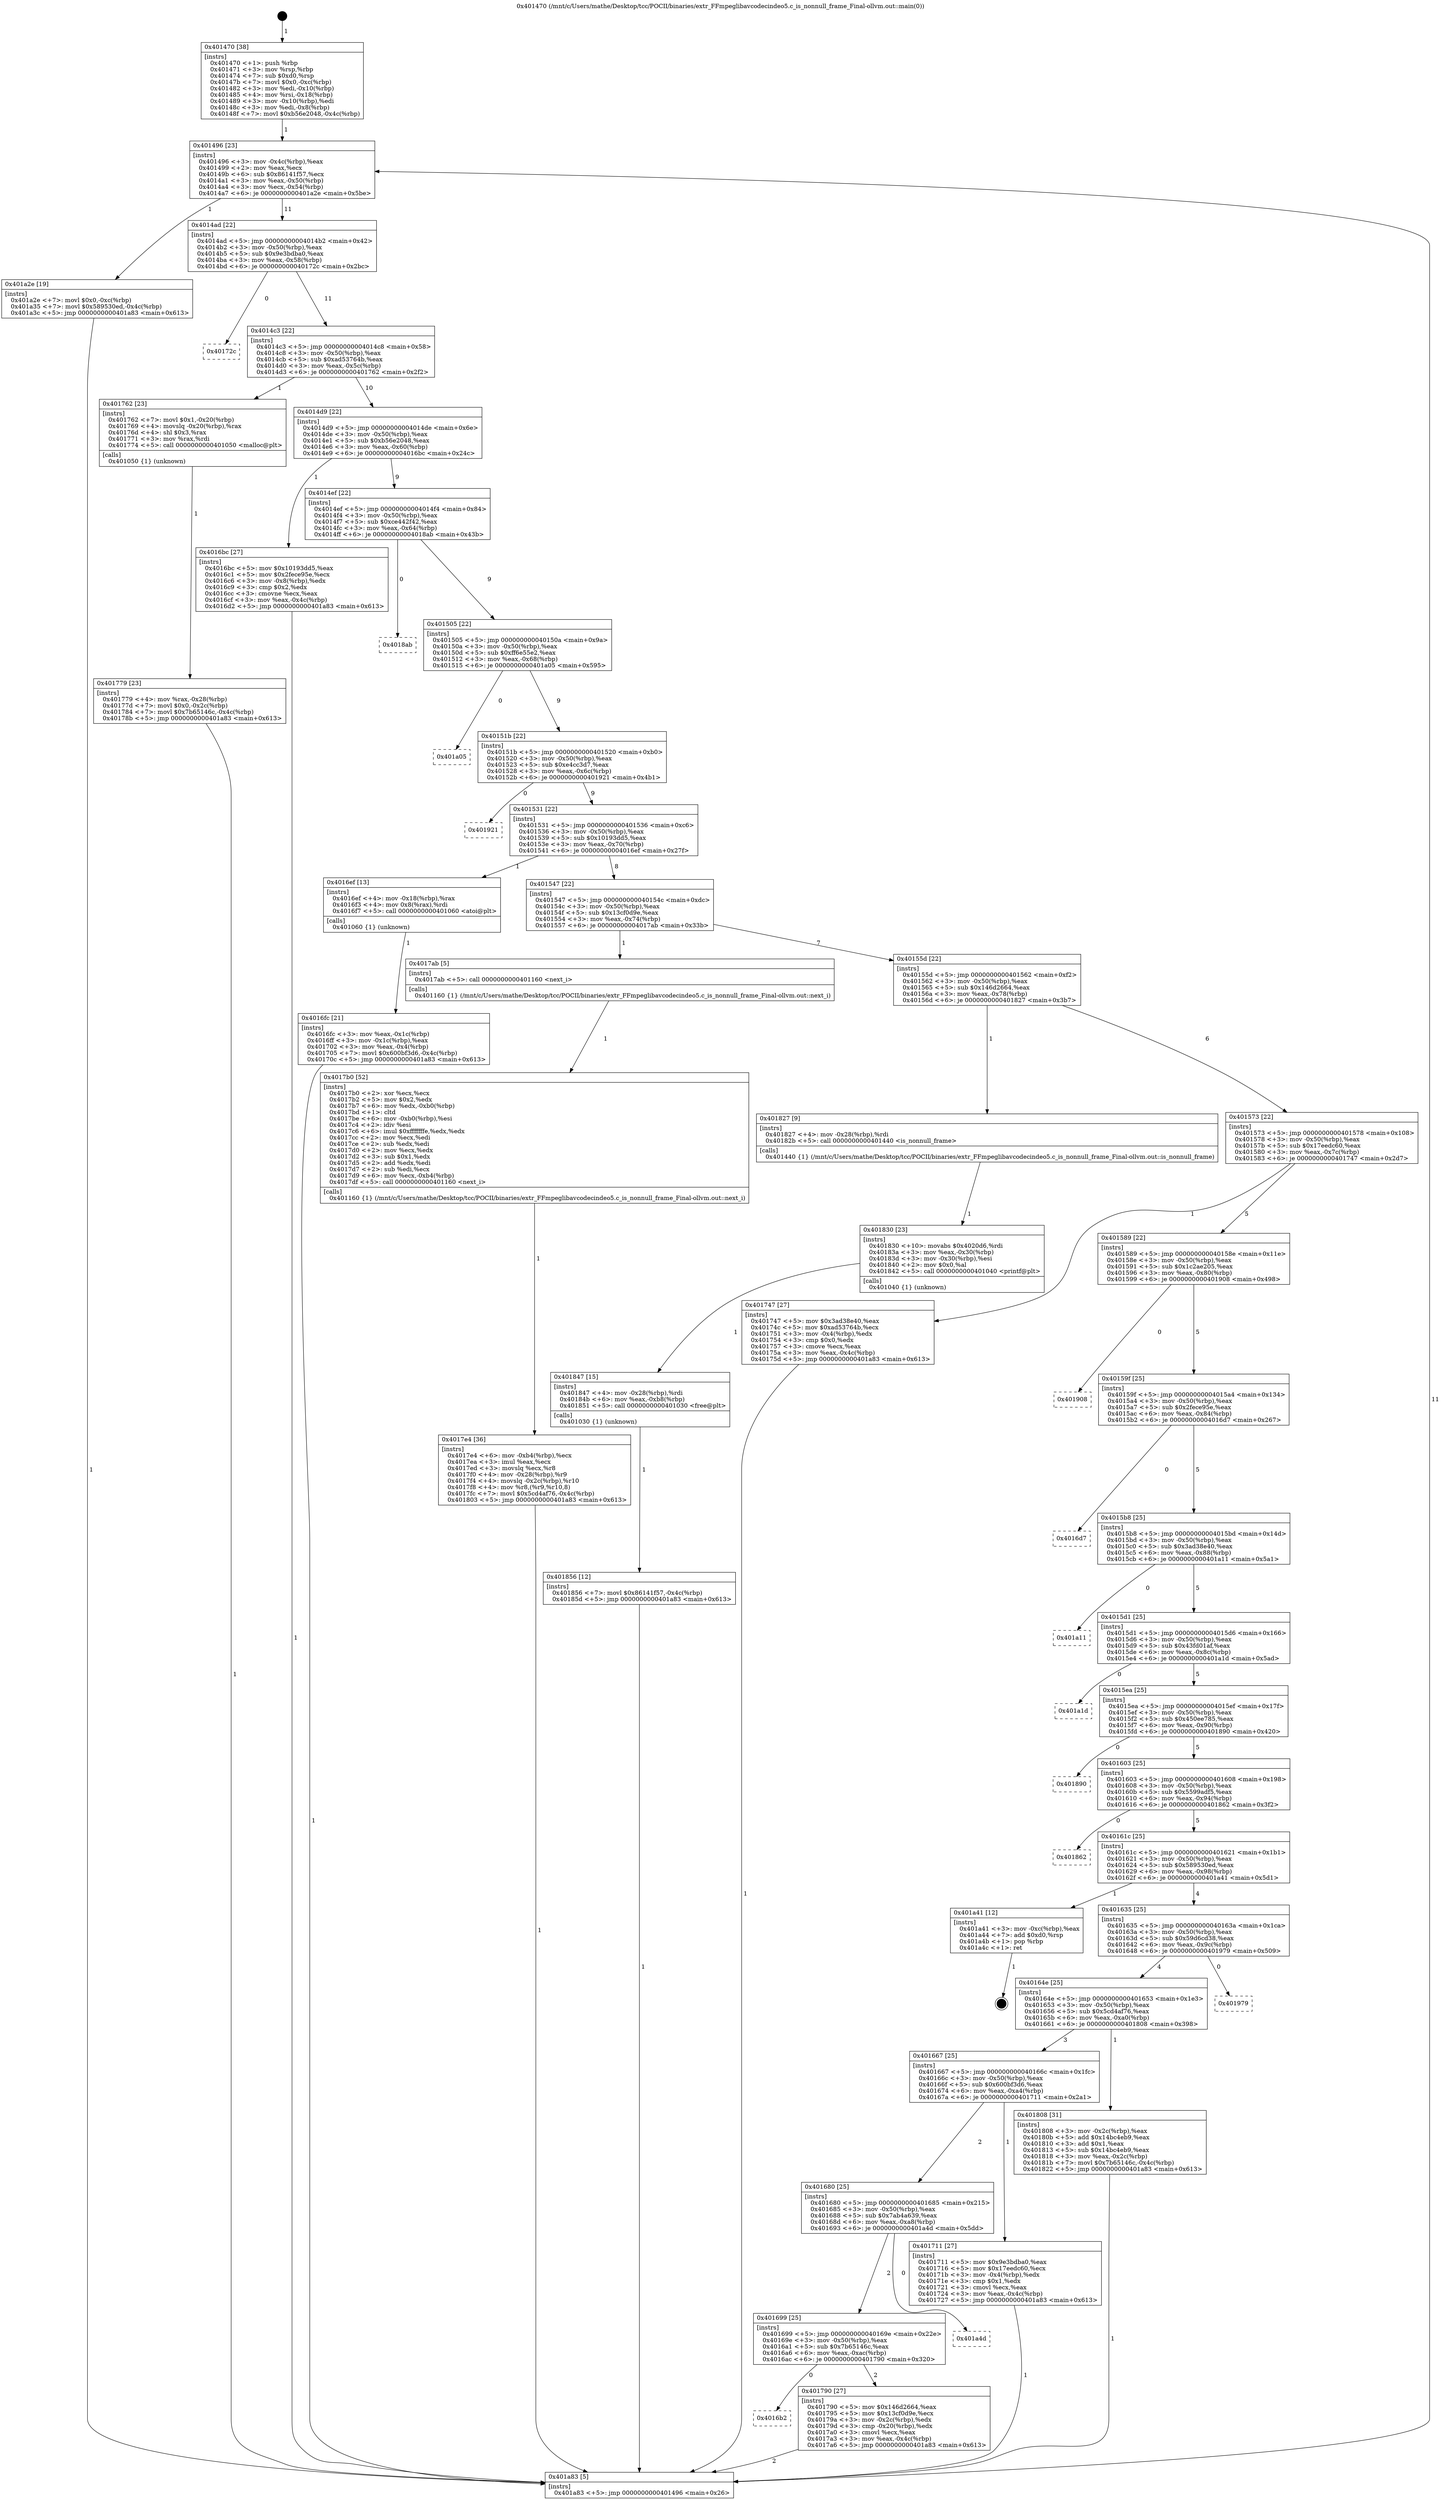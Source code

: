 digraph "0x401470" {
  label = "0x401470 (/mnt/c/Users/mathe/Desktop/tcc/POCII/binaries/extr_FFmpeglibavcodecindeo5.c_is_nonnull_frame_Final-ollvm.out::main(0))"
  labelloc = "t"
  node[shape=record]

  Entry [label="",width=0.3,height=0.3,shape=circle,fillcolor=black,style=filled]
  "0x401496" [label="{
     0x401496 [23]\l
     | [instrs]\l
     &nbsp;&nbsp;0x401496 \<+3\>: mov -0x4c(%rbp),%eax\l
     &nbsp;&nbsp;0x401499 \<+2\>: mov %eax,%ecx\l
     &nbsp;&nbsp;0x40149b \<+6\>: sub $0x86141f57,%ecx\l
     &nbsp;&nbsp;0x4014a1 \<+3\>: mov %eax,-0x50(%rbp)\l
     &nbsp;&nbsp;0x4014a4 \<+3\>: mov %ecx,-0x54(%rbp)\l
     &nbsp;&nbsp;0x4014a7 \<+6\>: je 0000000000401a2e \<main+0x5be\>\l
  }"]
  "0x401a2e" [label="{
     0x401a2e [19]\l
     | [instrs]\l
     &nbsp;&nbsp;0x401a2e \<+7\>: movl $0x0,-0xc(%rbp)\l
     &nbsp;&nbsp;0x401a35 \<+7\>: movl $0x589530ed,-0x4c(%rbp)\l
     &nbsp;&nbsp;0x401a3c \<+5\>: jmp 0000000000401a83 \<main+0x613\>\l
  }"]
  "0x4014ad" [label="{
     0x4014ad [22]\l
     | [instrs]\l
     &nbsp;&nbsp;0x4014ad \<+5\>: jmp 00000000004014b2 \<main+0x42\>\l
     &nbsp;&nbsp;0x4014b2 \<+3\>: mov -0x50(%rbp),%eax\l
     &nbsp;&nbsp;0x4014b5 \<+5\>: sub $0x9e3bdba0,%eax\l
     &nbsp;&nbsp;0x4014ba \<+3\>: mov %eax,-0x58(%rbp)\l
     &nbsp;&nbsp;0x4014bd \<+6\>: je 000000000040172c \<main+0x2bc\>\l
  }"]
  Exit [label="",width=0.3,height=0.3,shape=circle,fillcolor=black,style=filled,peripheries=2]
  "0x40172c" [label="{
     0x40172c\l
  }", style=dashed]
  "0x4014c3" [label="{
     0x4014c3 [22]\l
     | [instrs]\l
     &nbsp;&nbsp;0x4014c3 \<+5\>: jmp 00000000004014c8 \<main+0x58\>\l
     &nbsp;&nbsp;0x4014c8 \<+3\>: mov -0x50(%rbp),%eax\l
     &nbsp;&nbsp;0x4014cb \<+5\>: sub $0xad53764b,%eax\l
     &nbsp;&nbsp;0x4014d0 \<+3\>: mov %eax,-0x5c(%rbp)\l
     &nbsp;&nbsp;0x4014d3 \<+6\>: je 0000000000401762 \<main+0x2f2\>\l
  }"]
  "0x401856" [label="{
     0x401856 [12]\l
     | [instrs]\l
     &nbsp;&nbsp;0x401856 \<+7\>: movl $0x86141f57,-0x4c(%rbp)\l
     &nbsp;&nbsp;0x40185d \<+5\>: jmp 0000000000401a83 \<main+0x613\>\l
  }"]
  "0x401762" [label="{
     0x401762 [23]\l
     | [instrs]\l
     &nbsp;&nbsp;0x401762 \<+7\>: movl $0x1,-0x20(%rbp)\l
     &nbsp;&nbsp;0x401769 \<+4\>: movslq -0x20(%rbp),%rax\l
     &nbsp;&nbsp;0x40176d \<+4\>: shl $0x3,%rax\l
     &nbsp;&nbsp;0x401771 \<+3\>: mov %rax,%rdi\l
     &nbsp;&nbsp;0x401774 \<+5\>: call 0000000000401050 \<malloc@plt\>\l
     | [calls]\l
     &nbsp;&nbsp;0x401050 \{1\} (unknown)\l
  }"]
  "0x4014d9" [label="{
     0x4014d9 [22]\l
     | [instrs]\l
     &nbsp;&nbsp;0x4014d9 \<+5\>: jmp 00000000004014de \<main+0x6e\>\l
     &nbsp;&nbsp;0x4014de \<+3\>: mov -0x50(%rbp),%eax\l
     &nbsp;&nbsp;0x4014e1 \<+5\>: sub $0xb56e2048,%eax\l
     &nbsp;&nbsp;0x4014e6 \<+3\>: mov %eax,-0x60(%rbp)\l
     &nbsp;&nbsp;0x4014e9 \<+6\>: je 00000000004016bc \<main+0x24c\>\l
  }"]
  "0x401847" [label="{
     0x401847 [15]\l
     | [instrs]\l
     &nbsp;&nbsp;0x401847 \<+4\>: mov -0x28(%rbp),%rdi\l
     &nbsp;&nbsp;0x40184b \<+6\>: mov %eax,-0xb8(%rbp)\l
     &nbsp;&nbsp;0x401851 \<+5\>: call 0000000000401030 \<free@plt\>\l
     | [calls]\l
     &nbsp;&nbsp;0x401030 \{1\} (unknown)\l
  }"]
  "0x4016bc" [label="{
     0x4016bc [27]\l
     | [instrs]\l
     &nbsp;&nbsp;0x4016bc \<+5\>: mov $0x10193dd5,%eax\l
     &nbsp;&nbsp;0x4016c1 \<+5\>: mov $0x2fece95e,%ecx\l
     &nbsp;&nbsp;0x4016c6 \<+3\>: mov -0x8(%rbp),%edx\l
     &nbsp;&nbsp;0x4016c9 \<+3\>: cmp $0x2,%edx\l
     &nbsp;&nbsp;0x4016cc \<+3\>: cmovne %ecx,%eax\l
     &nbsp;&nbsp;0x4016cf \<+3\>: mov %eax,-0x4c(%rbp)\l
     &nbsp;&nbsp;0x4016d2 \<+5\>: jmp 0000000000401a83 \<main+0x613\>\l
  }"]
  "0x4014ef" [label="{
     0x4014ef [22]\l
     | [instrs]\l
     &nbsp;&nbsp;0x4014ef \<+5\>: jmp 00000000004014f4 \<main+0x84\>\l
     &nbsp;&nbsp;0x4014f4 \<+3\>: mov -0x50(%rbp),%eax\l
     &nbsp;&nbsp;0x4014f7 \<+5\>: sub $0xce442f42,%eax\l
     &nbsp;&nbsp;0x4014fc \<+3\>: mov %eax,-0x64(%rbp)\l
     &nbsp;&nbsp;0x4014ff \<+6\>: je 00000000004018ab \<main+0x43b\>\l
  }"]
  "0x401a83" [label="{
     0x401a83 [5]\l
     | [instrs]\l
     &nbsp;&nbsp;0x401a83 \<+5\>: jmp 0000000000401496 \<main+0x26\>\l
  }"]
  "0x401470" [label="{
     0x401470 [38]\l
     | [instrs]\l
     &nbsp;&nbsp;0x401470 \<+1\>: push %rbp\l
     &nbsp;&nbsp;0x401471 \<+3\>: mov %rsp,%rbp\l
     &nbsp;&nbsp;0x401474 \<+7\>: sub $0xd0,%rsp\l
     &nbsp;&nbsp;0x40147b \<+7\>: movl $0x0,-0xc(%rbp)\l
     &nbsp;&nbsp;0x401482 \<+3\>: mov %edi,-0x10(%rbp)\l
     &nbsp;&nbsp;0x401485 \<+4\>: mov %rsi,-0x18(%rbp)\l
     &nbsp;&nbsp;0x401489 \<+3\>: mov -0x10(%rbp),%edi\l
     &nbsp;&nbsp;0x40148c \<+3\>: mov %edi,-0x8(%rbp)\l
     &nbsp;&nbsp;0x40148f \<+7\>: movl $0xb56e2048,-0x4c(%rbp)\l
  }"]
  "0x401830" [label="{
     0x401830 [23]\l
     | [instrs]\l
     &nbsp;&nbsp;0x401830 \<+10\>: movabs $0x4020d6,%rdi\l
     &nbsp;&nbsp;0x40183a \<+3\>: mov %eax,-0x30(%rbp)\l
     &nbsp;&nbsp;0x40183d \<+3\>: mov -0x30(%rbp),%esi\l
     &nbsp;&nbsp;0x401840 \<+2\>: mov $0x0,%al\l
     &nbsp;&nbsp;0x401842 \<+5\>: call 0000000000401040 \<printf@plt\>\l
     | [calls]\l
     &nbsp;&nbsp;0x401040 \{1\} (unknown)\l
  }"]
  "0x4018ab" [label="{
     0x4018ab\l
  }", style=dashed]
  "0x401505" [label="{
     0x401505 [22]\l
     | [instrs]\l
     &nbsp;&nbsp;0x401505 \<+5\>: jmp 000000000040150a \<main+0x9a\>\l
     &nbsp;&nbsp;0x40150a \<+3\>: mov -0x50(%rbp),%eax\l
     &nbsp;&nbsp;0x40150d \<+5\>: sub $0xff6e55e2,%eax\l
     &nbsp;&nbsp;0x401512 \<+3\>: mov %eax,-0x68(%rbp)\l
     &nbsp;&nbsp;0x401515 \<+6\>: je 0000000000401a05 \<main+0x595\>\l
  }"]
  "0x4017e4" [label="{
     0x4017e4 [36]\l
     | [instrs]\l
     &nbsp;&nbsp;0x4017e4 \<+6\>: mov -0xb4(%rbp),%ecx\l
     &nbsp;&nbsp;0x4017ea \<+3\>: imul %eax,%ecx\l
     &nbsp;&nbsp;0x4017ed \<+3\>: movslq %ecx,%r8\l
     &nbsp;&nbsp;0x4017f0 \<+4\>: mov -0x28(%rbp),%r9\l
     &nbsp;&nbsp;0x4017f4 \<+4\>: movslq -0x2c(%rbp),%r10\l
     &nbsp;&nbsp;0x4017f8 \<+4\>: mov %r8,(%r9,%r10,8)\l
     &nbsp;&nbsp;0x4017fc \<+7\>: movl $0x5cd4af76,-0x4c(%rbp)\l
     &nbsp;&nbsp;0x401803 \<+5\>: jmp 0000000000401a83 \<main+0x613\>\l
  }"]
  "0x401a05" [label="{
     0x401a05\l
  }", style=dashed]
  "0x40151b" [label="{
     0x40151b [22]\l
     | [instrs]\l
     &nbsp;&nbsp;0x40151b \<+5\>: jmp 0000000000401520 \<main+0xb0\>\l
     &nbsp;&nbsp;0x401520 \<+3\>: mov -0x50(%rbp),%eax\l
     &nbsp;&nbsp;0x401523 \<+5\>: sub $0xe4cc3d7,%eax\l
     &nbsp;&nbsp;0x401528 \<+3\>: mov %eax,-0x6c(%rbp)\l
     &nbsp;&nbsp;0x40152b \<+6\>: je 0000000000401921 \<main+0x4b1\>\l
  }"]
  "0x4017b0" [label="{
     0x4017b0 [52]\l
     | [instrs]\l
     &nbsp;&nbsp;0x4017b0 \<+2\>: xor %ecx,%ecx\l
     &nbsp;&nbsp;0x4017b2 \<+5\>: mov $0x2,%edx\l
     &nbsp;&nbsp;0x4017b7 \<+6\>: mov %edx,-0xb0(%rbp)\l
     &nbsp;&nbsp;0x4017bd \<+1\>: cltd\l
     &nbsp;&nbsp;0x4017be \<+6\>: mov -0xb0(%rbp),%esi\l
     &nbsp;&nbsp;0x4017c4 \<+2\>: idiv %esi\l
     &nbsp;&nbsp;0x4017c6 \<+6\>: imul $0xfffffffe,%edx,%edx\l
     &nbsp;&nbsp;0x4017cc \<+2\>: mov %ecx,%edi\l
     &nbsp;&nbsp;0x4017ce \<+2\>: sub %edx,%edi\l
     &nbsp;&nbsp;0x4017d0 \<+2\>: mov %ecx,%edx\l
     &nbsp;&nbsp;0x4017d2 \<+3\>: sub $0x1,%edx\l
     &nbsp;&nbsp;0x4017d5 \<+2\>: add %edx,%edi\l
     &nbsp;&nbsp;0x4017d7 \<+2\>: sub %edi,%ecx\l
     &nbsp;&nbsp;0x4017d9 \<+6\>: mov %ecx,-0xb4(%rbp)\l
     &nbsp;&nbsp;0x4017df \<+5\>: call 0000000000401160 \<next_i\>\l
     | [calls]\l
     &nbsp;&nbsp;0x401160 \{1\} (/mnt/c/Users/mathe/Desktop/tcc/POCII/binaries/extr_FFmpeglibavcodecindeo5.c_is_nonnull_frame_Final-ollvm.out::next_i)\l
  }"]
  "0x401921" [label="{
     0x401921\l
  }", style=dashed]
  "0x401531" [label="{
     0x401531 [22]\l
     | [instrs]\l
     &nbsp;&nbsp;0x401531 \<+5\>: jmp 0000000000401536 \<main+0xc6\>\l
     &nbsp;&nbsp;0x401536 \<+3\>: mov -0x50(%rbp),%eax\l
     &nbsp;&nbsp;0x401539 \<+5\>: sub $0x10193dd5,%eax\l
     &nbsp;&nbsp;0x40153e \<+3\>: mov %eax,-0x70(%rbp)\l
     &nbsp;&nbsp;0x401541 \<+6\>: je 00000000004016ef \<main+0x27f\>\l
  }"]
  "0x4016b2" [label="{
     0x4016b2\l
  }", style=dashed]
  "0x4016ef" [label="{
     0x4016ef [13]\l
     | [instrs]\l
     &nbsp;&nbsp;0x4016ef \<+4\>: mov -0x18(%rbp),%rax\l
     &nbsp;&nbsp;0x4016f3 \<+4\>: mov 0x8(%rax),%rdi\l
     &nbsp;&nbsp;0x4016f7 \<+5\>: call 0000000000401060 \<atoi@plt\>\l
     | [calls]\l
     &nbsp;&nbsp;0x401060 \{1\} (unknown)\l
  }"]
  "0x401547" [label="{
     0x401547 [22]\l
     | [instrs]\l
     &nbsp;&nbsp;0x401547 \<+5\>: jmp 000000000040154c \<main+0xdc\>\l
     &nbsp;&nbsp;0x40154c \<+3\>: mov -0x50(%rbp),%eax\l
     &nbsp;&nbsp;0x40154f \<+5\>: sub $0x13cf0d9e,%eax\l
     &nbsp;&nbsp;0x401554 \<+3\>: mov %eax,-0x74(%rbp)\l
     &nbsp;&nbsp;0x401557 \<+6\>: je 00000000004017ab \<main+0x33b\>\l
  }"]
  "0x4016fc" [label="{
     0x4016fc [21]\l
     | [instrs]\l
     &nbsp;&nbsp;0x4016fc \<+3\>: mov %eax,-0x1c(%rbp)\l
     &nbsp;&nbsp;0x4016ff \<+3\>: mov -0x1c(%rbp),%eax\l
     &nbsp;&nbsp;0x401702 \<+3\>: mov %eax,-0x4(%rbp)\l
     &nbsp;&nbsp;0x401705 \<+7\>: movl $0x600bf3d6,-0x4c(%rbp)\l
     &nbsp;&nbsp;0x40170c \<+5\>: jmp 0000000000401a83 \<main+0x613\>\l
  }"]
  "0x401790" [label="{
     0x401790 [27]\l
     | [instrs]\l
     &nbsp;&nbsp;0x401790 \<+5\>: mov $0x146d2664,%eax\l
     &nbsp;&nbsp;0x401795 \<+5\>: mov $0x13cf0d9e,%ecx\l
     &nbsp;&nbsp;0x40179a \<+3\>: mov -0x2c(%rbp),%edx\l
     &nbsp;&nbsp;0x40179d \<+3\>: cmp -0x20(%rbp),%edx\l
     &nbsp;&nbsp;0x4017a0 \<+3\>: cmovl %ecx,%eax\l
     &nbsp;&nbsp;0x4017a3 \<+3\>: mov %eax,-0x4c(%rbp)\l
     &nbsp;&nbsp;0x4017a6 \<+5\>: jmp 0000000000401a83 \<main+0x613\>\l
  }"]
  "0x4017ab" [label="{
     0x4017ab [5]\l
     | [instrs]\l
     &nbsp;&nbsp;0x4017ab \<+5\>: call 0000000000401160 \<next_i\>\l
     | [calls]\l
     &nbsp;&nbsp;0x401160 \{1\} (/mnt/c/Users/mathe/Desktop/tcc/POCII/binaries/extr_FFmpeglibavcodecindeo5.c_is_nonnull_frame_Final-ollvm.out::next_i)\l
  }"]
  "0x40155d" [label="{
     0x40155d [22]\l
     | [instrs]\l
     &nbsp;&nbsp;0x40155d \<+5\>: jmp 0000000000401562 \<main+0xf2\>\l
     &nbsp;&nbsp;0x401562 \<+3\>: mov -0x50(%rbp),%eax\l
     &nbsp;&nbsp;0x401565 \<+5\>: sub $0x146d2664,%eax\l
     &nbsp;&nbsp;0x40156a \<+3\>: mov %eax,-0x78(%rbp)\l
     &nbsp;&nbsp;0x40156d \<+6\>: je 0000000000401827 \<main+0x3b7\>\l
  }"]
  "0x401699" [label="{
     0x401699 [25]\l
     | [instrs]\l
     &nbsp;&nbsp;0x401699 \<+5\>: jmp 000000000040169e \<main+0x22e\>\l
     &nbsp;&nbsp;0x40169e \<+3\>: mov -0x50(%rbp),%eax\l
     &nbsp;&nbsp;0x4016a1 \<+5\>: sub $0x7b65146c,%eax\l
     &nbsp;&nbsp;0x4016a6 \<+6\>: mov %eax,-0xac(%rbp)\l
     &nbsp;&nbsp;0x4016ac \<+6\>: je 0000000000401790 \<main+0x320\>\l
  }"]
  "0x401827" [label="{
     0x401827 [9]\l
     | [instrs]\l
     &nbsp;&nbsp;0x401827 \<+4\>: mov -0x28(%rbp),%rdi\l
     &nbsp;&nbsp;0x40182b \<+5\>: call 0000000000401440 \<is_nonnull_frame\>\l
     | [calls]\l
     &nbsp;&nbsp;0x401440 \{1\} (/mnt/c/Users/mathe/Desktop/tcc/POCII/binaries/extr_FFmpeglibavcodecindeo5.c_is_nonnull_frame_Final-ollvm.out::is_nonnull_frame)\l
  }"]
  "0x401573" [label="{
     0x401573 [22]\l
     | [instrs]\l
     &nbsp;&nbsp;0x401573 \<+5\>: jmp 0000000000401578 \<main+0x108\>\l
     &nbsp;&nbsp;0x401578 \<+3\>: mov -0x50(%rbp),%eax\l
     &nbsp;&nbsp;0x40157b \<+5\>: sub $0x17eedc60,%eax\l
     &nbsp;&nbsp;0x401580 \<+3\>: mov %eax,-0x7c(%rbp)\l
     &nbsp;&nbsp;0x401583 \<+6\>: je 0000000000401747 \<main+0x2d7\>\l
  }"]
  "0x401a4d" [label="{
     0x401a4d\l
  }", style=dashed]
  "0x401747" [label="{
     0x401747 [27]\l
     | [instrs]\l
     &nbsp;&nbsp;0x401747 \<+5\>: mov $0x3ad38e40,%eax\l
     &nbsp;&nbsp;0x40174c \<+5\>: mov $0xad53764b,%ecx\l
     &nbsp;&nbsp;0x401751 \<+3\>: mov -0x4(%rbp),%edx\l
     &nbsp;&nbsp;0x401754 \<+3\>: cmp $0x0,%edx\l
     &nbsp;&nbsp;0x401757 \<+3\>: cmove %ecx,%eax\l
     &nbsp;&nbsp;0x40175a \<+3\>: mov %eax,-0x4c(%rbp)\l
     &nbsp;&nbsp;0x40175d \<+5\>: jmp 0000000000401a83 \<main+0x613\>\l
  }"]
  "0x401589" [label="{
     0x401589 [22]\l
     | [instrs]\l
     &nbsp;&nbsp;0x401589 \<+5\>: jmp 000000000040158e \<main+0x11e\>\l
     &nbsp;&nbsp;0x40158e \<+3\>: mov -0x50(%rbp),%eax\l
     &nbsp;&nbsp;0x401591 \<+5\>: sub $0x1c2ae205,%eax\l
     &nbsp;&nbsp;0x401596 \<+3\>: mov %eax,-0x80(%rbp)\l
     &nbsp;&nbsp;0x401599 \<+6\>: je 0000000000401908 \<main+0x498\>\l
  }"]
  "0x401779" [label="{
     0x401779 [23]\l
     | [instrs]\l
     &nbsp;&nbsp;0x401779 \<+4\>: mov %rax,-0x28(%rbp)\l
     &nbsp;&nbsp;0x40177d \<+7\>: movl $0x0,-0x2c(%rbp)\l
     &nbsp;&nbsp;0x401784 \<+7\>: movl $0x7b65146c,-0x4c(%rbp)\l
     &nbsp;&nbsp;0x40178b \<+5\>: jmp 0000000000401a83 \<main+0x613\>\l
  }"]
  "0x401908" [label="{
     0x401908\l
  }", style=dashed]
  "0x40159f" [label="{
     0x40159f [25]\l
     | [instrs]\l
     &nbsp;&nbsp;0x40159f \<+5\>: jmp 00000000004015a4 \<main+0x134\>\l
     &nbsp;&nbsp;0x4015a4 \<+3\>: mov -0x50(%rbp),%eax\l
     &nbsp;&nbsp;0x4015a7 \<+5\>: sub $0x2fece95e,%eax\l
     &nbsp;&nbsp;0x4015ac \<+6\>: mov %eax,-0x84(%rbp)\l
     &nbsp;&nbsp;0x4015b2 \<+6\>: je 00000000004016d7 \<main+0x267\>\l
  }"]
  "0x401680" [label="{
     0x401680 [25]\l
     | [instrs]\l
     &nbsp;&nbsp;0x401680 \<+5\>: jmp 0000000000401685 \<main+0x215\>\l
     &nbsp;&nbsp;0x401685 \<+3\>: mov -0x50(%rbp),%eax\l
     &nbsp;&nbsp;0x401688 \<+5\>: sub $0x7ab4a639,%eax\l
     &nbsp;&nbsp;0x40168d \<+6\>: mov %eax,-0xa8(%rbp)\l
     &nbsp;&nbsp;0x401693 \<+6\>: je 0000000000401a4d \<main+0x5dd\>\l
  }"]
  "0x4016d7" [label="{
     0x4016d7\l
  }", style=dashed]
  "0x4015b8" [label="{
     0x4015b8 [25]\l
     | [instrs]\l
     &nbsp;&nbsp;0x4015b8 \<+5\>: jmp 00000000004015bd \<main+0x14d\>\l
     &nbsp;&nbsp;0x4015bd \<+3\>: mov -0x50(%rbp),%eax\l
     &nbsp;&nbsp;0x4015c0 \<+5\>: sub $0x3ad38e40,%eax\l
     &nbsp;&nbsp;0x4015c5 \<+6\>: mov %eax,-0x88(%rbp)\l
     &nbsp;&nbsp;0x4015cb \<+6\>: je 0000000000401a11 \<main+0x5a1\>\l
  }"]
  "0x401711" [label="{
     0x401711 [27]\l
     | [instrs]\l
     &nbsp;&nbsp;0x401711 \<+5\>: mov $0x9e3bdba0,%eax\l
     &nbsp;&nbsp;0x401716 \<+5\>: mov $0x17eedc60,%ecx\l
     &nbsp;&nbsp;0x40171b \<+3\>: mov -0x4(%rbp),%edx\l
     &nbsp;&nbsp;0x40171e \<+3\>: cmp $0x1,%edx\l
     &nbsp;&nbsp;0x401721 \<+3\>: cmovl %ecx,%eax\l
     &nbsp;&nbsp;0x401724 \<+3\>: mov %eax,-0x4c(%rbp)\l
     &nbsp;&nbsp;0x401727 \<+5\>: jmp 0000000000401a83 \<main+0x613\>\l
  }"]
  "0x401a11" [label="{
     0x401a11\l
  }", style=dashed]
  "0x4015d1" [label="{
     0x4015d1 [25]\l
     | [instrs]\l
     &nbsp;&nbsp;0x4015d1 \<+5\>: jmp 00000000004015d6 \<main+0x166\>\l
     &nbsp;&nbsp;0x4015d6 \<+3\>: mov -0x50(%rbp),%eax\l
     &nbsp;&nbsp;0x4015d9 \<+5\>: sub $0x43fd01af,%eax\l
     &nbsp;&nbsp;0x4015de \<+6\>: mov %eax,-0x8c(%rbp)\l
     &nbsp;&nbsp;0x4015e4 \<+6\>: je 0000000000401a1d \<main+0x5ad\>\l
  }"]
  "0x401667" [label="{
     0x401667 [25]\l
     | [instrs]\l
     &nbsp;&nbsp;0x401667 \<+5\>: jmp 000000000040166c \<main+0x1fc\>\l
     &nbsp;&nbsp;0x40166c \<+3\>: mov -0x50(%rbp),%eax\l
     &nbsp;&nbsp;0x40166f \<+5\>: sub $0x600bf3d6,%eax\l
     &nbsp;&nbsp;0x401674 \<+6\>: mov %eax,-0xa4(%rbp)\l
     &nbsp;&nbsp;0x40167a \<+6\>: je 0000000000401711 \<main+0x2a1\>\l
  }"]
  "0x401a1d" [label="{
     0x401a1d\l
  }", style=dashed]
  "0x4015ea" [label="{
     0x4015ea [25]\l
     | [instrs]\l
     &nbsp;&nbsp;0x4015ea \<+5\>: jmp 00000000004015ef \<main+0x17f\>\l
     &nbsp;&nbsp;0x4015ef \<+3\>: mov -0x50(%rbp),%eax\l
     &nbsp;&nbsp;0x4015f2 \<+5\>: sub $0x450ee785,%eax\l
     &nbsp;&nbsp;0x4015f7 \<+6\>: mov %eax,-0x90(%rbp)\l
     &nbsp;&nbsp;0x4015fd \<+6\>: je 0000000000401890 \<main+0x420\>\l
  }"]
  "0x401808" [label="{
     0x401808 [31]\l
     | [instrs]\l
     &nbsp;&nbsp;0x401808 \<+3\>: mov -0x2c(%rbp),%eax\l
     &nbsp;&nbsp;0x40180b \<+5\>: add $0x14bc4eb9,%eax\l
     &nbsp;&nbsp;0x401810 \<+3\>: add $0x1,%eax\l
     &nbsp;&nbsp;0x401813 \<+5\>: sub $0x14bc4eb9,%eax\l
     &nbsp;&nbsp;0x401818 \<+3\>: mov %eax,-0x2c(%rbp)\l
     &nbsp;&nbsp;0x40181b \<+7\>: movl $0x7b65146c,-0x4c(%rbp)\l
     &nbsp;&nbsp;0x401822 \<+5\>: jmp 0000000000401a83 \<main+0x613\>\l
  }"]
  "0x401890" [label="{
     0x401890\l
  }", style=dashed]
  "0x401603" [label="{
     0x401603 [25]\l
     | [instrs]\l
     &nbsp;&nbsp;0x401603 \<+5\>: jmp 0000000000401608 \<main+0x198\>\l
     &nbsp;&nbsp;0x401608 \<+3\>: mov -0x50(%rbp),%eax\l
     &nbsp;&nbsp;0x40160b \<+5\>: sub $0x5599adf5,%eax\l
     &nbsp;&nbsp;0x401610 \<+6\>: mov %eax,-0x94(%rbp)\l
     &nbsp;&nbsp;0x401616 \<+6\>: je 0000000000401862 \<main+0x3f2\>\l
  }"]
  "0x40164e" [label="{
     0x40164e [25]\l
     | [instrs]\l
     &nbsp;&nbsp;0x40164e \<+5\>: jmp 0000000000401653 \<main+0x1e3\>\l
     &nbsp;&nbsp;0x401653 \<+3\>: mov -0x50(%rbp),%eax\l
     &nbsp;&nbsp;0x401656 \<+5\>: sub $0x5cd4af76,%eax\l
     &nbsp;&nbsp;0x40165b \<+6\>: mov %eax,-0xa0(%rbp)\l
     &nbsp;&nbsp;0x401661 \<+6\>: je 0000000000401808 \<main+0x398\>\l
  }"]
  "0x401862" [label="{
     0x401862\l
  }", style=dashed]
  "0x40161c" [label="{
     0x40161c [25]\l
     | [instrs]\l
     &nbsp;&nbsp;0x40161c \<+5\>: jmp 0000000000401621 \<main+0x1b1\>\l
     &nbsp;&nbsp;0x401621 \<+3\>: mov -0x50(%rbp),%eax\l
     &nbsp;&nbsp;0x401624 \<+5\>: sub $0x589530ed,%eax\l
     &nbsp;&nbsp;0x401629 \<+6\>: mov %eax,-0x98(%rbp)\l
     &nbsp;&nbsp;0x40162f \<+6\>: je 0000000000401a41 \<main+0x5d1\>\l
  }"]
  "0x401979" [label="{
     0x401979\l
  }", style=dashed]
  "0x401a41" [label="{
     0x401a41 [12]\l
     | [instrs]\l
     &nbsp;&nbsp;0x401a41 \<+3\>: mov -0xc(%rbp),%eax\l
     &nbsp;&nbsp;0x401a44 \<+7\>: add $0xd0,%rsp\l
     &nbsp;&nbsp;0x401a4b \<+1\>: pop %rbp\l
     &nbsp;&nbsp;0x401a4c \<+1\>: ret\l
  }"]
  "0x401635" [label="{
     0x401635 [25]\l
     | [instrs]\l
     &nbsp;&nbsp;0x401635 \<+5\>: jmp 000000000040163a \<main+0x1ca\>\l
     &nbsp;&nbsp;0x40163a \<+3\>: mov -0x50(%rbp),%eax\l
     &nbsp;&nbsp;0x40163d \<+5\>: sub $0x59d6cd38,%eax\l
     &nbsp;&nbsp;0x401642 \<+6\>: mov %eax,-0x9c(%rbp)\l
     &nbsp;&nbsp;0x401648 \<+6\>: je 0000000000401979 \<main+0x509\>\l
  }"]
  Entry -> "0x401470" [label=" 1"]
  "0x401496" -> "0x401a2e" [label=" 1"]
  "0x401496" -> "0x4014ad" [label=" 11"]
  "0x401a41" -> Exit [label=" 1"]
  "0x4014ad" -> "0x40172c" [label=" 0"]
  "0x4014ad" -> "0x4014c3" [label=" 11"]
  "0x401a2e" -> "0x401a83" [label=" 1"]
  "0x4014c3" -> "0x401762" [label=" 1"]
  "0x4014c3" -> "0x4014d9" [label=" 10"]
  "0x401856" -> "0x401a83" [label=" 1"]
  "0x4014d9" -> "0x4016bc" [label=" 1"]
  "0x4014d9" -> "0x4014ef" [label=" 9"]
  "0x4016bc" -> "0x401a83" [label=" 1"]
  "0x401470" -> "0x401496" [label=" 1"]
  "0x401a83" -> "0x401496" [label=" 11"]
  "0x401847" -> "0x401856" [label=" 1"]
  "0x4014ef" -> "0x4018ab" [label=" 0"]
  "0x4014ef" -> "0x401505" [label=" 9"]
  "0x401830" -> "0x401847" [label=" 1"]
  "0x401505" -> "0x401a05" [label=" 0"]
  "0x401505" -> "0x40151b" [label=" 9"]
  "0x401827" -> "0x401830" [label=" 1"]
  "0x40151b" -> "0x401921" [label=" 0"]
  "0x40151b" -> "0x401531" [label=" 9"]
  "0x401808" -> "0x401a83" [label=" 1"]
  "0x401531" -> "0x4016ef" [label=" 1"]
  "0x401531" -> "0x401547" [label=" 8"]
  "0x4016ef" -> "0x4016fc" [label=" 1"]
  "0x4016fc" -> "0x401a83" [label=" 1"]
  "0x4017e4" -> "0x401a83" [label=" 1"]
  "0x401547" -> "0x4017ab" [label=" 1"]
  "0x401547" -> "0x40155d" [label=" 7"]
  "0x4017b0" -> "0x4017e4" [label=" 1"]
  "0x40155d" -> "0x401827" [label=" 1"]
  "0x40155d" -> "0x401573" [label=" 6"]
  "0x401790" -> "0x401a83" [label=" 2"]
  "0x401573" -> "0x401747" [label=" 1"]
  "0x401573" -> "0x401589" [label=" 5"]
  "0x401699" -> "0x4016b2" [label=" 0"]
  "0x401589" -> "0x401908" [label=" 0"]
  "0x401589" -> "0x40159f" [label=" 5"]
  "0x4017ab" -> "0x4017b0" [label=" 1"]
  "0x40159f" -> "0x4016d7" [label=" 0"]
  "0x40159f" -> "0x4015b8" [label=" 5"]
  "0x401680" -> "0x401699" [label=" 2"]
  "0x4015b8" -> "0x401a11" [label=" 0"]
  "0x4015b8" -> "0x4015d1" [label=" 5"]
  "0x401680" -> "0x401a4d" [label=" 0"]
  "0x4015d1" -> "0x401a1d" [label=" 0"]
  "0x4015d1" -> "0x4015ea" [label=" 5"]
  "0x401779" -> "0x401a83" [label=" 1"]
  "0x4015ea" -> "0x401890" [label=" 0"]
  "0x4015ea" -> "0x401603" [label=" 5"]
  "0x401762" -> "0x401779" [label=" 1"]
  "0x401603" -> "0x401862" [label=" 0"]
  "0x401603" -> "0x40161c" [label=" 5"]
  "0x401711" -> "0x401a83" [label=" 1"]
  "0x40161c" -> "0x401a41" [label=" 1"]
  "0x40161c" -> "0x401635" [label=" 4"]
  "0x401667" -> "0x401680" [label=" 2"]
  "0x401635" -> "0x401979" [label=" 0"]
  "0x401635" -> "0x40164e" [label=" 4"]
  "0x401747" -> "0x401a83" [label=" 1"]
  "0x40164e" -> "0x401808" [label=" 1"]
  "0x40164e" -> "0x401667" [label=" 3"]
  "0x401699" -> "0x401790" [label=" 2"]
  "0x401667" -> "0x401711" [label=" 1"]
}
